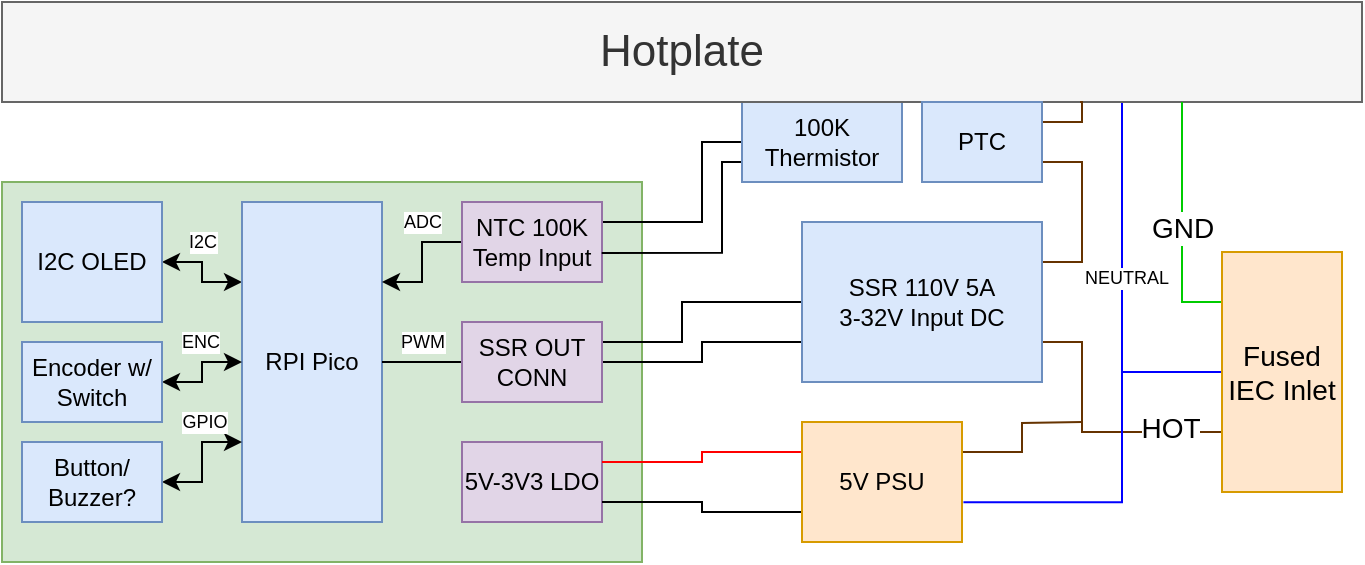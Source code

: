 <mxfile version="18.0.3" type="github">
  <diagram id="J1KsEk5zHOaltXQZd99n" name="Page-1">
    <mxGraphModel dx="717" dy="429" grid="1" gridSize="10" guides="1" tooltips="1" connect="1" arrows="1" fold="1" page="1" pageScale="1" pageWidth="850" pageHeight="1100" math="0" shadow="0">
      <root>
        <mxCell id="0" />
        <mxCell id="1" parent="0" />
        <mxCell id="4hafpkWiT595r2n3-wjG-2" value="" style="rounded=0;whiteSpace=wrap;html=1;fillColor=#d5e8d4;strokeColor=#82b366;" vertex="1" parent="1">
          <mxGeometry x="80" y="200" width="320" height="190" as="geometry" />
        </mxCell>
        <mxCell id="4hafpkWiT595r2n3-wjG-38" style="edgeStyle=orthogonalEdgeStyle;rounded=0;orthogonalLoop=1;jettySize=auto;html=1;exitX=1;exitY=0.5;exitDx=0;exitDy=0;entryX=0;entryY=0.25;entryDx=0;entryDy=0;fontSize=9;endArrow=classic;endFill=1;strokeColor=#000000;fillColor=#000000;startArrow=classic;startFill=1;" edge="1" parent="1" source="4hafpkWiT595r2n3-wjG-3" target="4hafpkWiT595r2n3-wjG-4">
          <mxGeometry relative="1" as="geometry" />
        </mxCell>
        <mxCell id="4hafpkWiT595r2n3-wjG-39" value="I2C" style="edgeLabel;html=1;align=center;verticalAlign=middle;resizable=0;points=[];fontSize=9;" vertex="1" connectable="0" parent="4hafpkWiT595r2n3-wjG-38">
          <mxGeometry x="-0.169" relative="1" as="geometry">
            <mxPoint y="-11" as="offset" />
          </mxGeometry>
        </mxCell>
        <mxCell id="4hafpkWiT595r2n3-wjG-3" value="I2C OLED" style="rounded=0;whiteSpace=wrap;html=1;fillColor=#dae8fc;strokeColor=#6c8ebf;" vertex="1" parent="1">
          <mxGeometry x="90" y="210" width="70" height="60" as="geometry" />
        </mxCell>
        <mxCell id="4hafpkWiT595r2n3-wjG-4" value="RPI Pico" style="rounded=0;whiteSpace=wrap;html=1;fillColor=#dae8fc;strokeColor=#6c8ebf;" vertex="1" parent="1">
          <mxGeometry x="200" y="210" width="70" height="160" as="geometry" />
        </mxCell>
        <mxCell id="4hafpkWiT595r2n3-wjG-30" style="edgeStyle=orthogonalEdgeStyle;rounded=0;orthogonalLoop=1;jettySize=auto;html=1;exitX=1;exitY=0.5;exitDx=0;exitDy=0;entryX=0;entryY=0.5;entryDx=0;entryDy=0;fontSize=9;endArrow=none;endFill=0;strokeColor=#000000;fillColor=#000000;" edge="1" parent="1" source="4hafpkWiT595r2n3-wjG-5" target="4hafpkWiT595r2n3-wjG-12">
          <mxGeometry relative="1" as="geometry">
            <Array as="points">
              <mxPoint x="380" y="220" />
              <mxPoint x="430" y="220" />
              <mxPoint x="430" y="180" />
            </Array>
          </mxGeometry>
        </mxCell>
        <mxCell id="4hafpkWiT595r2n3-wjG-32" style="edgeStyle=orthogonalEdgeStyle;rounded=0;orthogonalLoop=1;jettySize=auto;html=1;exitX=0;exitY=0.5;exitDx=0;exitDy=0;entryX=1;entryY=0.25;entryDx=0;entryDy=0;fontSize=9;endArrow=classic;endFill=1;strokeColor=#000000;fillColor=#000000;" edge="1" parent="1" source="4hafpkWiT595r2n3-wjG-5" target="4hafpkWiT595r2n3-wjG-4">
          <mxGeometry relative="1" as="geometry" />
        </mxCell>
        <mxCell id="4hafpkWiT595r2n3-wjG-37" value="ADC" style="edgeLabel;html=1;align=center;verticalAlign=middle;resizable=0;points=[];fontSize=9;" vertex="1" connectable="0" parent="4hafpkWiT595r2n3-wjG-32">
          <mxGeometry x="-0.467" relative="1" as="geometry">
            <mxPoint x="-4" y="-10" as="offset" />
          </mxGeometry>
        </mxCell>
        <mxCell id="4hafpkWiT595r2n3-wjG-5" value="NTC 100K Temp Input" style="rounded=0;whiteSpace=wrap;html=1;fillColor=#e1d5e7;strokeColor=#9673a6;" vertex="1" parent="1">
          <mxGeometry x="310" y="210" width="70" height="40" as="geometry" />
        </mxCell>
        <mxCell id="4hafpkWiT595r2n3-wjG-40" style="edgeStyle=orthogonalEdgeStyle;rounded=0;orthogonalLoop=1;jettySize=auto;html=1;exitX=1;exitY=0.5;exitDx=0;exitDy=0;fontSize=9;startArrow=classic;startFill=1;endArrow=classic;endFill=1;strokeColor=#000000;fillColor=#000000;" edge="1" parent="1" source="4hafpkWiT595r2n3-wjG-6" target="4hafpkWiT595r2n3-wjG-4">
          <mxGeometry relative="1" as="geometry" />
        </mxCell>
        <mxCell id="4hafpkWiT595r2n3-wjG-41" value="ENC" style="edgeLabel;html=1;align=center;verticalAlign=middle;resizable=0;points=[];fontSize=9;" vertex="1" connectable="0" parent="4hafpkWiT595r2n3-wjG-40">
          <mxGeometry x="-0.267" y="-2" relative="1" as="geometry">
            <mxPoint y="-22" as="offset" />
          </mxGeometry>
        </mxCell>
        <mxCell id="4hafpkWiT595r2n3-wjG-6" value="Encoder w/ Switch" style="rounded=0;whiteSpace=wrap;html=1;fillColor=#dae8fc;strokeColor=#6c8ebf;" vertex="1" parent="1">
          <mxGeometry x="90" y="280" width="70" height="40" as="geometry" />
        </mxCell>
        <mxCell id="4hafpkWiT595r2n3-wjG-7" value="5V-3V3 LDO" style="rounded=0;whiteSpace=wrap;html=1;fillColor=#e1d5e7;strokeColor=#9673a6;" vertex="1" parent="1">
          <mxGeometry x="310" y="330" width="70" height="40" as="geometry" />
        </mxCell>
        <mxCell id="4hafpkWiT595r2n3-wjG-42" style="edgeStyle=orthogonalEdgeStyle;rounded=0;orthogonalLoop=1;jettySize=auto;html=1;exitX=1;exitY=0.5;exitDx=0;exitDy=0;entryX=0;entryY=0.75;entryDx=0;entryDy=0;fontSize=9;startArrow=classic;startFill=1;endArrow=classic;endFill=1;strokeColor=#000000;fillColor=#000000;" edge="1" parent="1" source="4hafpkWiT595r2n3-wjG-8" target="4hafpkWiT595r2n3-wjG-4">
          <mxGeometry relative="1" as="geometry" />
        </mxCell>
        <mxCell id="4hafpkWiT595r2n3-wjG-43" value="GPIO" style="edgeLabel;html=1;align=center;verticalAlign=middle;resizable=0;points=[];fontSize=9;" vertex="1" connectable="0" parent="4hafpkWiT595r2n3-wjG-42">
          <mxGeometry x="0.356" y="1" relative="1" as="geometry">
            <mxPoint y="-9" as="offset" />
          </mxGeometry>
        </mxCell>
        <mxCell id="4hafpkWiT595r2n3-wjG-8" value="Button/ Buzzer?" style="rounded=0;whiteSpace=wrap;html=1;fillColor=#dae8fc;strokeColor=#6c8ebf;" vertex="1" parent="1">
          <mxGeometry x="90" y="330" width="70" height="40" as="geometry" />
        </mxCell>
        <mxCell id="4hafpkWiT595r2n3-wjG-28" style="edgeStyle=orthogonalEdgeStyle;rounded=0;orthogonalLoop=1;jettySize=auto;html=1;exitX=1;exitY=0.5;exitDx=0;exitDy=0;entryX=0;entryY=0.75;entryDx=0;entryDy=0;fontSize=9;endArrow=none;endFill=0;strokeColor=#000000;fillColor=#000000;" edge="1" parent="1" source="4hafpkWiT595r2n3-wjG-9" target="4hafpkWiT595r2n3-wjG-11">
          <mxGeometry relative="1" as="geometry" />
        </mxCell>
        <mxCell id="4hafpkWiT595r2n3-wjG-29" style="edgeStyle=orthogonalEdgeStyle;rounded=0;orthogonalLoop=1;jettySize=auto;html=1;exitX=1;exitY=0.25;exitDx=0;exitDy=0;entryX=0;entryY=0.5;entryDx=0;entryDy=0;fontSize=9;endArrow=none;endFill=0;strokeColor=#000000;fillColor=#000000;" edge="1" parent="1" source="4hafpkWiT595r2n3-wjG-9" target="4hafpkWiT595r2n3-wjG-11">
          <mxGeometry relative="1" as="geometry">
            <Array as="points">
              <mxPoint x="420" y="280" />
              <mxPoint x="420" y="260" />
            </Array>
          </mxGeometry>
        </mxCell>
        <mxCell id="4hafpkWiT595r2n3-wjG-33" style="edgeStyle=orthogonalEdgeStyle;rounded=0;orthogonalLoop=1;jettySize=auto;html=1;exitX=0;exitY=0.5;exitDx=0;exitDy=0;entryX=1;entryY=0.5;entryDx=0;entryDy=0;fontSize=9;endArrow=none;endFill=0;strokeColor=#000000;fillColor=#000000;" edge="1" parent="1" source="4hafpkWiT595r2n3-wjG-9" target="4hafpkWiT595r2n3-wjG-4">
          <mxGeometry relative="1" as="geometry">
            <Array as="points">
              <mxPoint x="280" y="290" />
              <mxPoint x="280" y="290" />
            </Array>
          </mxGeometry>
        </mxCell>
        <mxCell id="4hafpkWiT595r2n3-wjG-35" value="PWM" style="edgeLabel;html=1;align=center;verticalAlign=middle;resizable=0;points=[];fontSize=9;" vertex="1" connectable="0" parent="4hafpkWiT595r2n3-wjG-33">
          <mxGeometry x="0.3" y="1" relative="1" as="geometry">
            <mxPoint x="6" y="-11" as="offset" />
          </mxGeometry>
        </mxCell>
        <mxCell id="4hafpkWiT595r2n3-wjG-9" value="SSR OUT CONN" style="rounded=0;whiteSpace=wrap;html=1;fillColor=#e1d5e7;strokeColor=#9673a6;" vertex="1" parent="1">
          <mxGeometry x="310" y="270" width="70" height="40" as="geometry" />
        </mxCell>
        <mxCell id="4hafpkWiT595r2n3-wjG-18" style="edgeStyle=orthogonalEdgeStyle;rounded=0;orthogonalLoop=1;jettySize=auto;html=1;exitX=1;exitY=0.75;exitDx=0;exitDy=0;entryX=0;entryY=0.75;entryDx=0;entryDy=0;fontSize=14;strokeColor=#663300;endArrow=none;endFill=0;" edge="1" parent="1" source="4hafpkWiT595r2n3-wjG-11" target="4hafpkWiT595r2n3-wjG-16">
          <mxGeometry relative="1" as="geometry">
            <Array as="points">
              <mxPoint x="620" y="280" />
              <mxPoint x="620" y="325" />
            </Array>
          </mxGeometry>
        </mxCell>
        <mxCell id="4hafpkWiT595r2n3-wjG-25" value="HOT" style="edgeLabel;html=1;align=center;verticalAlign=middle;resizable=0;points=[];fontSize=14;" vertex="1" connectable="0" parent="4hafpkWiT595r2n3-wjG-18">
          <mxGeometry x="0.61" y="2" relative="1" as="geometry">
            <mxPoint as="offset" />
          </mxGeometry>
        </mxCell>
        <mxCell id="4hafpkWiT595r2n3-wjG-19" style="edgeStyle=orthogonalEdgeStyle;rounded=0;orthogonalLoop=1;jettySize=auto;html=1;exitX=1;exitY=0.25;exitDx=0;exitDy=0;fontSize=14;strokeColor=#663300;endArrow=none;endFill=0;entryX=1;entryY=0.75;entryDx=0;entryDy=0;" edge="1" parent="1" source="4hafpkWiT595r2n3-wjG-11" target="4hafpkWiT595r2n3-wjG-44">
          <mxGeometry relative="1" as="geometry">
            <mxPoint x="620" y="200" as="targetPoint" />
          </mxGeometry>
        </mxCell>
        <mxCell id="4hafpkWiT595r2n3-wjG-11" value="SSR 110V 5A&lt;br&gt;3-32V Input DC" style="rounded=0;whiteSpace=wrap;html=1;fillColor=#dae8fc;strokeColor=#6c8ebf;" vertex="1" parent="1">
          <mxGeometry x="480" y="220" width="120" height="80" as="geometry" />
        </mxCell>
        <mxCell id="4hafpkWiT595r2n3-wjG-31" style="edgeStyle=orthogonalEdgeStyle;rounded=0;orthogonalLoop=1;jettySize=auto;html=1;exitX=0;exitY=0.75;exitDx=0;exitDy=0;entryX=0.998;entryY=0.636;entryDx=0;entryDy=0;entryPerimeter=0;fontSize=9;endArrow=none;endFill=0;strokeColor=#000000;fillColor=#000000;" edge="1" parent="1" source="4hafpkWiT595r2n3-wjG-12" target="4hafpkWiT595r2n3-wjG-5">
          <mxGeometry relative="1" as="geometry">
            <Array as="points">
              <mxPoint x="440" y="190" />
              <mxPoint x="440" y="235" />
            </Array>
          </mxGeometry>
        </mxCell>
        <mxCell id="4hafpkWiT595r2n3-wjG-12" value="100K Thermistor" style="rounded=0;whiteSpace=wrap;html=1;fillColor=#dae8fc;strokeColor=#6c8ebf;" vertex="1" parent="1">
          <mxGeometry x="450" y="160" width="80" height="40" as="geometry" />
        </mxCell>
        <mxCell id="4hafpkWiT595r2n3-wjG-22" style="edgeStyle=orthogonalEdgeStyle;rounded=0;orthogonalLoop=1;jettySize=auto;html=1;exitX=1.009;exitY=0.669;exitDx=0;exitDy=0;fontSize=14;endArrow=none;endFill=0;strokeColor=#0000FF;exitPerimeter=0;" edge="1" parent="1" source="4hafpkWiT595r2n3-wjG-13">
          <mxGeometry relative="1" as="geometry">
            <mxPoint x="640" y="290" as="targetPoint" />
            <Array as="points">
              <mxPoint x="640" y="360" />
            </Array>
          </mxGeometry>
        </mxCell>
        <mxCell id="4hafpkWiT595r2n3-wjG-23" style="edgeStyle=orthogonalEdgeStyle;rounded=0;orthogonalLoop=1;jettySize=auto;html=1;exitX=1;exitY=0.25;exitDx=0;exitDy=0;fontSize=14;endArrow=none;endFill=0;strokeColor=#663300;" edge="1" parent="1" source="4hafpkWiT595r2n3-wjG-13">
          <mxGeometry relative="1" as="geometry">
            <mxPoint x="620" y="320" as="targetPoint" />
          </mxGeometry>
        </mxCell>
        <mxCell id="4hafpkWiT595r2n3-wjG-26" style="edgeStyle=orthogonalEdgeStyle;rounded=0;orthogonalLoop=1;jettySize=auto;html=1;exitX=0;exitY=0.25;exitDx=0;exitDy=0;entryX=1;entryY=0.25;entryDx=0;entryDy=0;fontSize=9;endArrow=none;endFill=0;strokeColor=#FF0000;" edge="1" parent="1" source="4hafpkWiT595r2n3-wjG-13" target="4hafpkWiT595r2n3-wjG-7">
          <mxGeometry relative="1" as="geometry" />
        </mxCell>
        <mxCell id="4hafpkWiT595r2n3-wjG-27" style="edgeStyle=orthogonalEdgeStyle;rounded=0;orthogonalLoop=1;jettySize=auto;html=1;exitX=0;exitY=0.75;exitDx=0;exitDy=0;entryX=1;entryY=0.75;entryDx=0;entryDy=0;fontSize=9;endArrow=none;endFill=0;strokeColor=#000000;fillColor=#000000;" edge="1" parent="1" source="4hafpkWiT595r2n3-wjG-13" target="4hafpkWiT595r2n3-wjG-7">
          <mxGeometry relative="1" as="geometry" />
        </mxCell>
        <mxCell id="4hafpkWiT595r2n3-wjG-13" value="5V PSU" style="rounded=0;whiteSpace=wrap;html=1;fillColor=#ffe6cc;strokeColor=#d79b00;" vertex="1" parent="1">
          <mxGeometry x="480" y="320" width="80" height="60" as="geometry" />
        </mxCell>
        <mxCell id="4hafpkWiT595r2n3-wjG-21" style="edgeStyle=orthogonalEdgeStyle;rounded=0;orthogonalLoop=1;jettySize=auto;html=1;exitX=0.5;exitY=1;exitDx=0;exitDy=0;entryX=0;entryY=0.5;entryDx=0;entryDy=0;fontSize=8;strokeColor=#0000FF;endArrow=none;endFill=0;" edge="1" parent="1" source="4hafpkWiT595r2n3-wjG-14" target="4hafpkWiT595r2n3-wjG-16">
          <mxGeometry relative="1" as="geometry">
            <Array as="points">
              <mxPoint x="640" y="160" />
              <mxPoint x="640" y="295" />
            </Array>
          </mxGeometry>
        </mxCell>
        <mxCell id="4hafpkWiT595r2n3-wjG-24" value="NEUTRAL" style="edgeLabel;html=1;align=center;verticalAlign=middle;resizable=0;points=[];fontSize=9;" vertex="1" connectable="0" parent="4hafpkWiT595r2n3-wjG-21">
          <mxGeometry x="0.519" y="2" relative="1" as="geometry">
            <mxPoint as="offset" />
          </mxGeometry>
        </mxCell>
        <mxCell id="4hafpkWiT595r2n3-wjG-14" value="Hotplate" style="rounded=0;whiteSpace=wrap;html=1;fontSize=22;fillColor=#f5f5f5;fontColor=#333333;strokeColor=#666666;" vertex="1" parent="1">
          <mxGeometry x="80" y="110" width="680" height="50" as="geometry" />
        </mxCell>
        <mxCell id="4hafpkWiT595r2n3-wjG-17" value="GND" style="edgeStyle=orthogonalEdgeStyle;rounded=0;orthogonalLoop=1;jettySize=auto;html=1;exitX=0;exitY=0.25;exitDx=0;exitDy=0;fontSize=14;fillColor=#d5e8d4;strokeColor=#00CC00;endArrow=none;endFill=0;" edge="1" parent="1" source="4hafpkWiT595r2n3-wjG-16">
          <mxGeometry relative="1" as="geometry">
            <mxPoint x="670" y="160" as="targetPoint" />
            <Array as="points">
              <mxPoint x="690" y="260" />
              <mxPoint x="670" y="260" />
              <mxPoint x="670" y="161" />
            </Array>
          </mxGeometry>
        </mxCell>
        <mxCell id="4hafpkWiT595r2n3-wjG-16" value="Fused IEC Inlet" style="rounded=0;whiteSpace=wrap;html=1;fontSize=14;fillColor=#ffe6cc;strokeColor=#d79b00;" vertex="1" parent="1">
          <mxGeometry x="690" y="235" width="60" height="120" as="geometry" />
        </mxCell>
        <mxCell id="4hafpkWiT595r2n3-wjG-45" style="edgeStyle=orthogonalEdgeStyle;rounded=0;orthogonalLoop=1;jettySize=auto;html=1;exitX=1;exitY=0.25;exitDx=0;exitDy=0;fontSize=9;startArrow=none;startFill=0;endArrow=none;endFill=0;strokeColor=#663300;fillColor=#000000;" edge="1" parent="1" source="4hafpkWiT595r2n3-wjG-44">
          <mxGeometry relative="1" as="geometry">
            <mxPoint x="620" y="160" as="targetPoint" />
            <Array as="points">
              <mxPoint x="620" y="170" />
              <mxPoint x="620" y="160" />
              <mxPoint x="619" y="160" />
            </Array>
          </mxGeometry>
        </mxCell>
        <mxCell id="4hafpkWiT595r2n3-wjG-44" value="PTC" style="rounded=0;whiteSpace=wrap;html=1;fillColor=#dae8fc;strokeColor=#6c8ebf;" vertex="1" parent="1">
          <mxGeometry x="540" y="160" width="60" height="40" as="geometry" />
        </mxCell>
      </root>
    </mxGraphModel>
  </diagram>
</mxfile>
